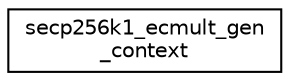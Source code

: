 digraph "Graphical Class Hierarchy"
{
  edge [fontname="Helvetica",fontsize="10",labelfontname="Helvetica",labelfontsize="10"];
  node [fontname="Helvetica",fontsize="10",shape=record];
  rankdir="LR";
  Node0 [label="secp256k1_ecmult_gen\l_context",height=0.2,width=0.4,color="black", fillcolor="white", style="filled",URL="$d2/db6/structsecp256k1__ecmult__gen__context.html"];
}
